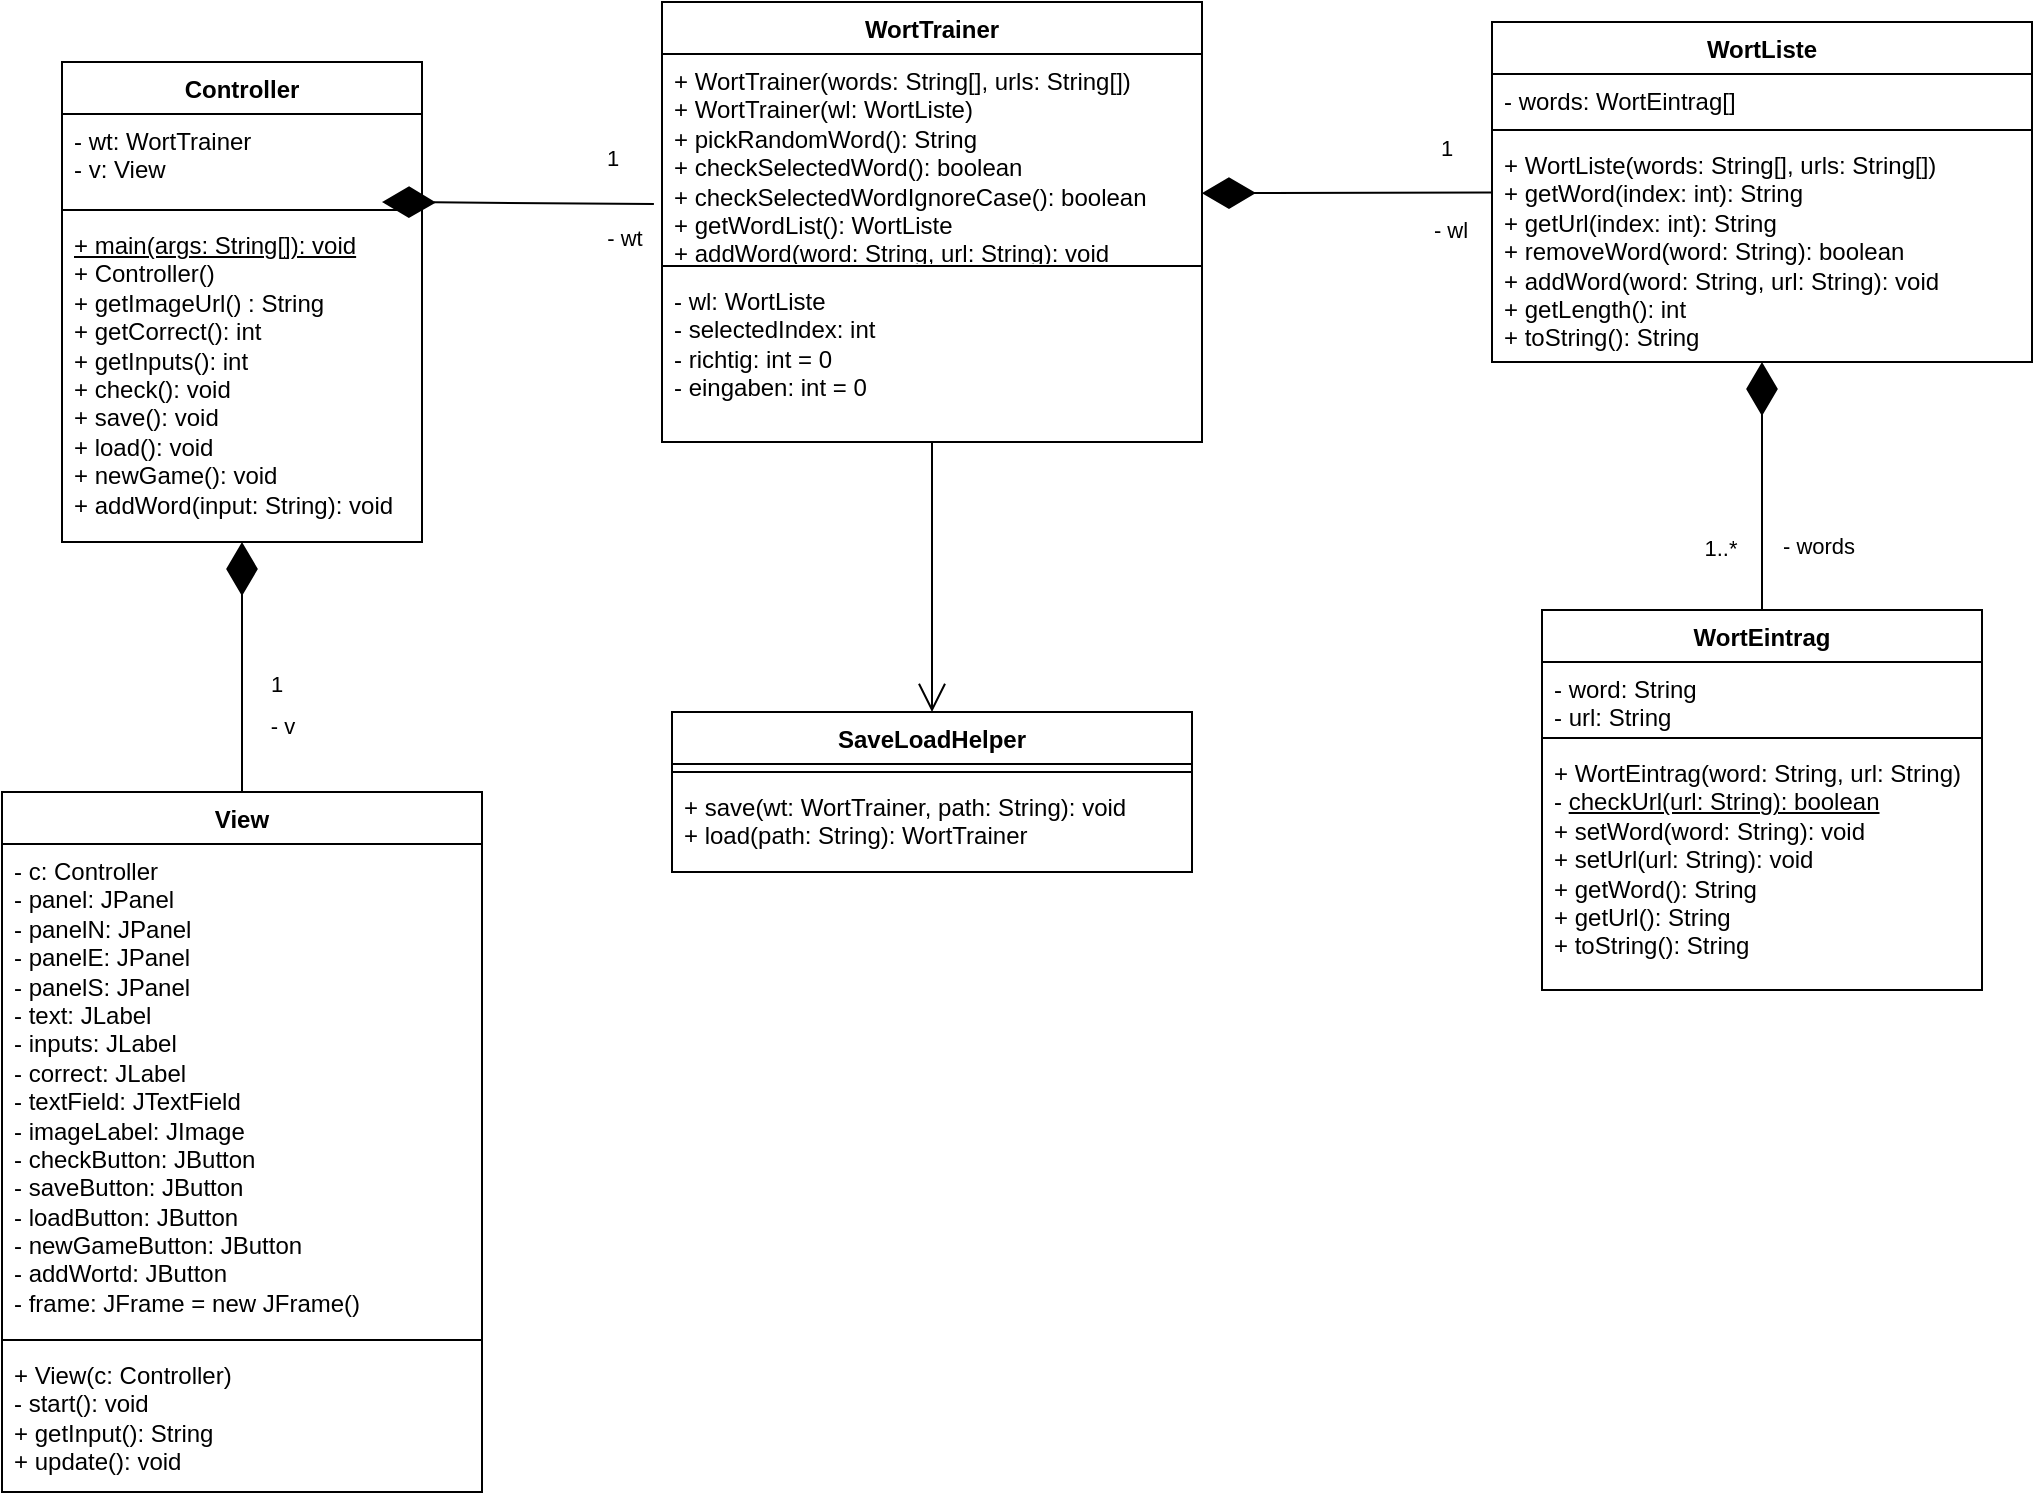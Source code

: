 <mxfile version="24.7.14">
  <diagram name="Page-1" id="6_xeMmDJv4vmlusiRsLN">
    <mxGraphModel dx="2031" dy="1156" grid="1" gridSize="10" guides="1" tooltips="1" connect="1" arrows="1" fold="1" page="1" pageScale="1" pageWidth="1100" pageHeight="850" math="0" shadow="0">
      <root>
        <mxCell id="0" />
        <mxCell id="1" parent="0" />
        <mxCell id="Ou3kEWdW5UKycBWzLsYp-1" value="&lt;div&gt;WortTrainer&lt;/div&gt;" style="swimlane;fontStyle=1;align=center;verticalAlign=top;childLayout=stackLayout;horizontal=1;startSize=26;horizontalStack=0;resizeParent=1;resizeParentMax=0;resizeLast=0;collapsible=1;marginBottom=0;whiteSpace=wrap;html=1;" parent="1" vertex="1">
          <mxGeometry x="370" y="30" width="270" height="220" as="geometry" />
        </mxCell>
        <mxCell id="Ou3kEWdW5UKycBWzLsYp-4" value="&lt;div&gt;+ WortTrainer(words: String[], urls: String[])&lt;/div&gt;&lt;div&gt;+ WortTrainer(wl: WortListe)&lt;/div&gt;&lt;div&gt;+ pickRandomWord(): String&lt;/div&gt;&lt;div&gt;+ checkSelectedWord(): boolean&lt;/div&gt;&lt;div&gt;+ checkSelectedWordIgnoreCase(): boolean&lt;/div&gt;&lt;div&gt;+ getWordList(): WortListe&lt;/div&gt;&lt;div&gt;+ addWord(word: String, url: String): void&lt;/div&gt;" style="text;strokeColor=none;fillColor=none;align=left;verticalAlign=top;spacingLeft=4;spacingRight=4;overflow=hidden;rotatable=0;points=[[0,0.5],[1,0.5]];portConstraint=eastwest;whiteSpace=wrap;html=1;" parent="Ou3kEWdW5UKycBWzLsYp-1" vertex="1">
          <mxGeometry y="26" width="270" height="102" as="geometry" />
        </mxCell>
        <mxCell id="Ou3kEWdW5UKycBWzLsYp-3" value="" style="line;strokeWidth=1;fillColor=none;align=left;verticalAlign=middle;spacingTop=-1;spacingLeft=3;spacingRight=3;rotatable=0;labelPosition=right;points=[];portConstraint=eastwest;strokeColor=inherit;" parent="Ou3kEWdW5UKycBWzLsYp-1" vertex="1">
          <mxGeometry y="128" width="270" height="8" as="geometry" />
        </mxCell>
        <mxCell id="Ou3kEWdW5UKycBWzLsYp-2" value="&lt;div&gt;- wl: WortListe&lt;/div&gt;&lt;div&gt;- selectedIndex: int&lt;/div&gt;&lt;div&gt;- richtig: int = 0&lt;/div&gt;&lt;div&gt;- eingaben: int = 0&lt;/div&gt;" style="text;strokeColor=none;fillColor=none;align=left;verticalAlign=top;spacingLeft=4;spacingRight=4;overflow=hidden;rotatable=0;points=[[0,0.5],[1,0.5]];portConstraint=eastwest;whiteSpace=wrap;html=1;" parent="Ou3kEWdW5UKycBWzLsYp-1" vertex="1">
          <mxGeometry y="136" width="270" height="84" as="geometry" />
        </mxCell>
        <mxCell id="Ou3kEWdW5UKycBWzLsYp-5" value="&lt;div&gt;WortListe&lt;/div&gt;&lt;div&gt;&lt;br&gt;&lt;/div&gt;" style="swimlane;fontStyle=1;align=center;verticalAlign=top;childLayout=stackLayout;horizontal=1;startSize=26;horizontalStack=0;resizeParent=1;resizeParentMax=0;resizeLast=0;collapsible=1;marginBottom=0;whiteSpace=wrap;html=1;" parent="1" vertex="1">
          <mxGeometry x="785" y="40" width="270" height="170" as="geometry" />
        </mxCell>
        <mxCell id="Ou3kEWdW5UKycBWzLsYp-6" value="- words: WortEintrag[]" style="text;strokeColor=none;fillColor=none;align=left;verticalAlign=top;spacingLeft=4;spacingRight=4;overflow=hidden;rotatable=0;points=[[0,0.5],[1,0.5]];portConstraint=eastwest;whiteSpace=wrap;html=1;" parent="Ou3kEWdW5UKycBWzLsYp-5" vertex="1">
          <mxGeometry y="26" width="270" height="24" as="geometry" />
        </mxCell>
        <mxCell id="Ou3kEWdW5UKycBWzLsYp-7" value="" style="line;strokeWidth=1;fillColor=none;align=left;verticalAlign=middle;spacingTop=-1;spacingLeft=3;spacingRight=3;rotatable=0;labelPosition=right;points=[];portConstraint=eastwest;strokeColor=inherit;" parent="Ou3kEWdW5UKycBWzLsYp-5" vertex="1">
          <mxGeometry y="50" width="270" height="8" as="geometry" />
        </mxCell>
        <mxCell id="Ou3kEWdW5UKycBWzLsYp-8" value="&lt;div&gt;+ WortListe(words: String[], urls: String[])&lt;/div&gt;&lt;div&gt;+ getWord(index: int): String&lt;/div&gt;&lt;div&gt;+ getUrl(index: int): String&lt;/div&gt;&lt;div&gt;+ removeWord(word: String): boolean&lt;/div&gt;&lt;div&gt;+ addWord(word: String, url: String): void&lt;/div&gt;&lt;div&gt;+ getLength(): int&lt;/div&gt;&lt;div&gt;+ toString(): String&lt;/div&gt;" style="text;strokeColor=none;fillColor=none;align=left;verticalAlign=top;spacingLeft=4;spacingRight=4;overflow=hidden;rotatable=0;points=[[0,0.5],[1,0.5]];portConstraint=eastwest;whiteSpace=wrap;html=1;" parent="Ou3kEWdW5UKycBWzLsYp-5" vertex="1">
          <mxGeometry y="58" width="270" height="112" as="geometry" />
        </mxCell>
        <mxCell id="Ou3kEWdW5UKycBWzLsYp-16" value="WortEintrag" style="swimlane;fontStyle=1;align=center;verticalAlign=top;childLayout=stackLayout;horizontal=1;startSize=26;horizontalStack=0;resizeParent=1;resizeParentMax=0;resizeLast=0;collapsible=1;marginBottom=0;whiteSpace=wrap;html=1;" parent="1" vertex="1">
          <mxGeometry x="810" y="334" width="220" height="190" as="geometry">
            <mxRectangle x="810" y="334" width="100" height="30" as="alternateBounds" />
          </mxGeometry>
        </mxCell>
        <mxCell id="Ou3kEWdW5UKycBWzLsYp-17" value="&lt;div&gt;- word: String&lt;/div&gt;&lt;div&gt;- url: String&lt;/div&gt;" style="text;strokeColor=none;fillColor=none;align=left;verticalAlign=top;spacingLeft=4;spacingRight=4;overflow=hidden;rotatable=0;points=[[0,0.5],[1,0.5]];portConstraint=eastwest;whiteSpace=wrap;html=1;" parent="Ou3kEWdW5UKycBWzLsYp-16" vertex="1">
          <mxGeometry y="26" width="220" height="34" as="geometry" />
        </mxCell>
        <mxCell id="Ou3kEWdW5UKycBWzLsYp-18" value="" style="line;strokeWidth=1;fillColor=none;align=left;verticalAlign=middle;spacingTop=-1;spacingLeft=3;spacingRight=3;rotatable=0;labelPosition=right;points=[];portConstraint=eastwest;strokeColor=inherit;" parent="Ou3kEWdW5UKycBWzLsYp-16" vertex="1">
          <mxGeometry y="60" width="220" height="8" as="geometry" />
        </mxCell>
        <mxCell id="Ou3kEWdW5UKycBWzLsYp-19" value="&lt;div&gt;+ WortEintrag(word: String, url: String)&lt;/div&gt;&lt;div&gt;- &lt;u&gt;checkUrl(url: String): boolean&lt;/u&gt;&lt;/div&gt;&lt;div&gt;+ setWord(word: String): void&lt;br&gt;&lt;/div&gt;&lt;div&gt;+ setUrl(url: String): void&lt;/div&gt;&lt;div&gt;+ getWord(): String&lt;/div&gt;&lt;div&gt;+ getUrl(): String&lt;/div&gt;&lt;div&gt;+ toString(): String&lt;br&gt;&lt;/div&gt;&lt;div&gt;&lt;br&gt;&lt;/div&gt;" style="text;strokeColor=none;fillColor=none;align=left;verticalAlign=top;spacingLeft=4;spacingRight=4;overflow=hidden;rotatable=0;points=[[0,0.5],[1,0.5]];portConstraint=eastwest;whiteSpace=wrap;html=1;" parent="Ou3kEWdW5UKycBWzLsYp-16" vertex="1">
          <mxGeometry y="68" width="220" height="122" as="geometry" />
        </mxCell>
        <mxCell id="Ou3kEWdW5UKycBWzLsYp-23" value="" style="endArrow=diamondThin;endFill=1;endSize=24;html=1;rounded=0;exitX=0.5;exitY=0;exitDx=0;exitDy=0;" parent="1" source="Ou3kEWdW5UKycBWzLsYp-16" target="Ou3kEWdW5UKycBWzLsYp-8" edge="1">
          <mxGeometry width="160" relative="1" as="geometry">
            <mxPoint x="610" y="354" as="sourcePoint" />
            <mxPoint x="910" y="274" as="targetPoint" />
          </mxGeometry>
        </mxCell>
        <mxCell id="Ou3kEWdW5UKycBWzLsYp-24" value="- words" style="edgeLabel;html=1;align=center;verticalAlign=middle;resizable=0;points=[];" parent="Ou3kEWdW5UKycBWzLsYp-23" vertex="1" connectable="0">
          <mxGeometry x="0.267" y="-1" relative="1" as="geometry">
            <mxPoint x="27" y="46" as="offset" />
          </mxGeometry>
        </mxCell>
        <mxCell id="Ou3kEWdW5UKycBWzLsYp-25" value="&lt;div&gt;1..*&lt;/div&gt;" style="edgeLabel;html=1;align=center;verticalAlign=middle;resizable=0;points=[];" parent="Ou3kEWdW5UKycBWzLsYp-23" vertex="1" connectable="0">
          <mxGeometry x="-0.4" relative="1" as="geometry">
            <mxPoint x="-21" y="6" as="offset" />
          </mxGeometry>
        </mxCell>
        <mxCell id="Ou3kEWdW5UKycBWzLsYp-26" value="" style="endArrow=diamondThin;endFill=1;endSize=24;html=1;rounded=0;" parent="1" source="Ou3kEWdW5UKycBWzLsYp-5" edge="1">
          <mxGeometry width="160" relative="1" as="geometry">
            <mxPoint x="610" y="354" as="sourcePoint" />
            <mxPoint x="640" y="125.607" as="targetPoint" />
          </mxGeometry>
        </mxCell>
        <mxCell id="Ou3kEWdW5UKycBWzLsYp-27" value="&lt;div&gt;- wl&lt;/div&gt;" style="edgeLabel;html=1;align=center;verticalAlign=middle;resizable=0;points=[];" parent="Ou3kEWdW5UKycBWzLsYp-26" vertex="1" connectable="0">
          <mxGeometry x="0.483" y="-2" relative="1" as="geometry">
            <mxPoint x="86" y="20" as="offset" />
          </mxGeometry>
        </mxCell>
        <mxCell id="Ou3kEWdW5UKycBWzLsYp-28" value="1" style="edgeLabel;html=1;align=center;verticalAlign=middle;resizable=0;points=[];" parent="Ou3kEWdW5UKycBWzLsYp-26" vertex="1" connectable="0">
          <mxGeometry x="-0.47" y="-2" relative="1" as="geometry">
            <mxPoint x="15" y="-21" as="offset" />
          </mxGeometry>
        </mxCell>
        <mxCell id="jSAAr7vFNjBleLRkS30y-1" value="&lt;div&gt;Controller&lt;/div&gt;" style="swimlane;fontStyle=1;align=center;verticalAlign=top;childLayout=stackLayout;horizontal=1;startSize=26;horizontalStack=0;resizeParent=1;resizeParentMax=0;resizeLast=0;collapsible=1;marginBottom=0;whiteSpace=wrap;html=1;" parent="1" vertex="1">
          <mxGeometry x="70" y="60" width="180" height="240" as="geometry" />
        </mxCell>
        <mxCell id="jSAAr7vFNjBleLRkS30y-2" value="&lt;div&gt;- wt: WortTrainer&lt;/div&gt;&lt;div&gt;- v: View&lt;br&gt;&lt;/div&gt;" style="text;strokeColor=none;fillColor=none;align=left;verticalAlign=top;spacingLeft=4;spacingRight=4;overflow=hidden;rotatable=0;points=[[0,0.5],[1,0.5]];portConstraint=eastwest;whiteSpace=wrap;html=1;" parent="jSAAr7vFNjBleLRkS30y-1" vertex="1">
          <mxGeometry y="26" width="180" height="44" as="geometry" />
        </mxCell>
        <mxCell id="jSAAr7vFNjBleLRkS30y-3" value="" style="line;strokeWidth=1;fillColor=none;align=left;verticalAlign=middle;spacingTop=-1;spacingLeft=3;spacingRight=3;rotatable=0;labelPosition=right;points=[];portConstraint=eastwest;strokeColor=inherit;" parent="jSAAr7vFNjBleLRkS30y-1" vertex="1">
          <mxGeometry y="70" width="180" height="8" as="geometry" />
        </mxCell>
        <mxCell id="jSAAr7vFNjBleLRkS30y-4" value="&lt;div&gt;&lt;u&gt;+ main(args: String[]): void&lt;/u&gt;&lt;/div&gt;+ Controller()&lt;div&gt;+ getImageUrl() : String&lt;/div&gt;&lt;div&gt;+ getCorrect(): int&lt;/div&gt;&lt;div&gt;+ getInputs(): int&lt;/div&gt;&lt;div&gt;+ check(): void&lt;/div&gt;&lt;div&gt;+ save(): void&lt;/div&gt;&lt;div&gt;+ load(): void&lt;/div&gt;&lt;div&gt;+ newGame(): void&lt;/div&gt;&lt;div&gt;+ addWord(input: String): void&lt;/div&gt;" style="text;strokeColor=none;fillColor=none;align=left;verticalAlign=top;spacingLeft=4;spacingRight=4;overflow=hidden;rotatable=0;points=[[0,0.5],[1,0.5]];portConstraint=eastwest;whiteSpace=wrap;html=1;" parent="jSAAr7vFNjBleLRkS30y-1" vertex="1">
          <mxGeometry y="78" width="180" height="162" as="geometry" />
        </mxCell>
        <mxCell id="jSAAr7vFNjBleLRkS30y-5" value="" style="endArrow=diamondThin;endFill=1;endSize=24;html=1;rounded=0;exitX=-0.015;exitY=0.735;exitDx=0;exitDy=0;exitPerimeter=0;" parent="1" source="Ou3kEWdW5UKycBWzLsYp-4" edge="1">
          <mxGeometry width="160" relative="1" as="geometry">
            <mxPoint x="330" y="120" as="sourcePoint" />
            <mxPoint x="230" y="129.997" as="targetPoint" />
          </mxGeometry>
        </mxCell>
        <mxCell id="jSAAr7vFNjBleLRkS30y-6" value="&lt;div&gt;- wt&lt;/div&gt;" style="edgeLabel;html=1;align=center;verticalAlign=middle;resizable=0;points=[];" parent="jSAAr7vFNjBleLRkS30y-5" vertex="1" connectable="0">
          <mxGeometry x="0.483" y="-2" relative="1" as="geometry">
            <mxPoint x="86" y="20" as="offset" />
          </mxGeometry>
        </mxCell>
        <mxCell id="jSAAr7vFNjBleLRkS30y-7" value="1" style="edgeLabel;html=1;align=center;verticalAlign=middle;resizable=0;points=[];" parent="jSAAr7vFNjBleLRkS30y-5" vertex="1" connectable="0">
          <mxGeometry x="-0.47" y="-2" relative="1" as="geometry">
            <mxPoint x="15" y="-21" as="offset" />
          </mxGeometry>
        </mxCell>
        <mxCell id="dPfTd5ljj1nDbZBUYfSp-1" value="View" style="swimlane;fontStyle=1;align=center;verticalAlign=top;childLayout=stackLayout;horizontal=1;startSize=26;horizontalStack=0;resizeParent=1;resizeParentMax=0;resizeLast=0;collapsible=1;marginBottom=0;whiteSpace=wrap;html=1;" parent="1" vertex="1">
          <mxGeometry x="40" y="425" width="240" height="350" as="geometry" />
        </mxCell>
        <mxCell id="dPfTd5ljj1nDbZBUYfSp-2" value="&lt;div&gt;- c: Controller&lt;/div&gt;&lt;div&gt;- panel: JPanel&lt;/div&gt;&lt;div&gt;- panelN: JPanel&lt;/div&gt;&lt;div&gt;- panelE: JPanel&lt;/div&gt;&lt;div&gt;- panelS: JPanel&lt;/div&gt;&lt;div&gt;- text: JLabel&lt;/div&gt;&lt;div&gt;- inputs: JLabel&lt;/div&gt;&lt;div&gt;- correct: JLabel&lt;/div&gt;&lt;div&gt;- textField: JTextField&lt;/div&gt;&lt;div&gt;- imageLabel: JImage&lt;br&gt;&lt;/div&gt;&lt;div&gt;- checkButton: JButton&lt;/div&gt;&lt;div&gt;- saveButton: JButton&lt;/div&gt;&lt;div&gt;- loadButton: JButton&lt;/div&gt;&lt;div&gt;- newGameButton: JButton&lt;/div&gt;&lt;div&gt;- addWortd: JButton&lt;br&gt;&lt;/div&gt;&lt;div&gt;- frame: JFrame = new JFrame()&lt;/div&gt;" style="text;strokeColor=none;fillColor=none;align=left;verticalAlign=top;spacingLeft=4;spacingRight=4;overflow=hidden;rotatable=0;points=[[0,0.5],[1,0.5]];portConstraint=eastwest;whiteSpace=wrap;html=1;" parent="dPfTd5ljj1nDbZBUYfSp-1" vertex="1">
          <mxGeometry y="26" width="240" height="244" as="geometry" />
        </mxCell>
        <mxCell id="dPfTd5ljj1nDbZBUYfSp-3" value="" style="line;strokeWidth=1;fillColor=none;align=left;verticalAlign=middle;spacingTop=-1;spacingLeft=3;spacingRight=3;rotatable=0;labelPosition=right;points=[];portConstraint=eastwest;strokeColor=inherit;" parent="dPfTd5ljj1nDbZBUYfSp-1" vertex="1">
          <mxGeometry y="270" width="240" height="8" as="geometry" />
        </mxCell>
        <mxCell id="dPfTd5ljj1nDbZBUYfSp-4" value="&lt;div&gt;+ View(c: Controller)&lt;/div&gt;&lt;div&gt;- start(): void&lt;br&gt;&lt;/div&gt;&lt;div&gt;+ getInput(): String&lt;/div&gt;&lt;div&gt;+ update(): void&lt;br&gt;&lt;/div&gt;" style="text;strokeColor=none;fillColor=none;align=left;verticalAlign=top;spacingLeft=4;spacingRight=4;overflow=hidden;rotatable=0;points=[[0,0.5],[1,0.5]];portConstraint=eastwest;whiteSpace=wrap;html=1;" parent="dPfTd5ljj1nDbZBUYfSp-1" vertex="1">
          <mxGeometry y="278" width="240" height="72" as="geometry" />
        </mxCell>
        <mxCell id="dPfTd5ljj1nDbZBUYfSp-5" value="" style="endArrow=diamondThin;endFill=1;endSize=24;html=1;rounded=0;" parent="1" source="dPfTd5ljj1nDbZBUYfSp-1" target="jSAAr7vFNjBleLRkS30y-4" edge="1">
          <mxGeometry width="160" relative="1" as="geometry">
            <mxPoint x="376" y="141" as="sourcePoint" />
            <mxPoint x="240" y="139.997" as="targetPoint" />
            <Array as="points" />
          </mxGeometry>
        </mxCell>
        <mxCell id="dPfTd5ljj1nDbZBUYfSp-6" value="&lt;div&gt;- v&lt;br&gt;&lt;/div&gt;" style="edgeLabel;html=1;align=center;verticalAlign=middle;resizable=0;points=[];" parent="dPfTd5ljj1nDbZBUYfSp-5" vertex="1" connectable="0">
          <mxGeometry x="0.483" y="-2" relative="1" as="geometry">
            <mxPoint x="18" y="59" as="offset" />
          </mxGeometry>
        </mxCell>
        <mxCell id="dPfTd5ljj1nDbZBUYfSp-7" value="1" style="edgeLabel;html=1;align=center;verticalAlign=middle;resizable=0;points=[];" parent="dPfTd5ljj1nDbZBUYfSp-5" vertex="1" connectable="0">
          <mxGeometry x="-0.47" y="-2" relative="1" as="geometry">
            <mxPoint x="15" y="-21" as="offset" />
          </mxGeometry>
        </mxCell>
        <mxCell id="lVq5Idcb8wmSviLx56af-1" value="SaveLoadHelper" style="swimlane;fontStyle=1;align=center;verticalAlign=top;childLayout=stackLayout;horizontal=1;startSize=26;horizontalStack=0;resizeParent=1;resizeParentMax=0;resizeLast=0;collapsible=1;marginBottom=0;whiteSpace=wrap;html=1;" vertex="1" parent="1">
          <mxGeometry x="375" y="385" width="260" height="80" as="geometry" />
        </mxCell>
        <mxCell id="lVq5Idcb8wmSviLx56af-3" value="" style="line;strokeWidth=1;fillColor=none;align=left;verticalAlign=middle;spacingTop=-1;spacingLeft=3;spacingRight=3;rotatable=0;labelPosition=right;points=[];portConstraint=eastwest;strokeColor=inherit;" vertex="1" parent="lVq5Idcb8wmSviLx56af-1">
          <mxGeometry y="26" width="260" height="8" as="geometry" />
        </mxCell>
        <mxCell id="lVq5Idcb8wmSviLx56af-4" value="+ save(wt: WortTrainer, path: String): void&lt;div&gt;+ load(path: String): WortTrainer&lt;/div&gt;" style="text;strokeColor=none;fillColor=none;align=left;verticalAlign=top;spacingLeft=4;spacingRight=4;overflow=hidden;rotatable=0;points=[[0,0.5],[1,0.5]];portConstraint=eastwest;whiteSpace=wrap;html=1;" vertex="1" parent="lVq5Idcb8wmSviLx56af-1">
          <mxGeometry y="34" width="260" height="46" as="geometry" />
        </mxCell>
        <mxCell id="lVq5Idcb8wmSviLx56af-6" value="" style="endArrow=open;endFill=1;endSize=12;html=1;rounded=0;entryX=0.5;entryY=0;entryDx=0;entryDy=0;" edge="1" parent="1" source="Ou3kEWdW5UKycBWzLsYp-2" target="lVq5Idcb8wmSviLx56af-1">
          <mxGeometry width="160" relative="1" as="geometry">
            <mxPoint x="540" y="360" as="sourcePoint" />
            <mxPoint x="700" y="360" as="targetPoint" />
          </mxGeometry>
        </mxCell>
      </root>
    </mxGraphModel>
  </diagram>
</mxfile>
